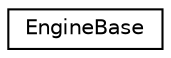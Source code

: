 digraph "Graphical Class Hierarchy"
{
 // INTERACTIVE_SVG=YES
 // LATEX_PDF_SIZE
  edge [fontname="Helvetica",fontsize="10",labelfontname="Helvetica",labelfontsize="10"];
  node [fontname="Helvetica",fontsize="10",shape=record];
  rankdir="LR";
  Node0 [label="EngineBase",height=0.2,width=0.4,color="black", fillcolor="white", style="filled",URL="$class_engine_base.html",tooltip="This is the entry point of the rendering engine where the main rendering loop resides and the renderi..."];
}
